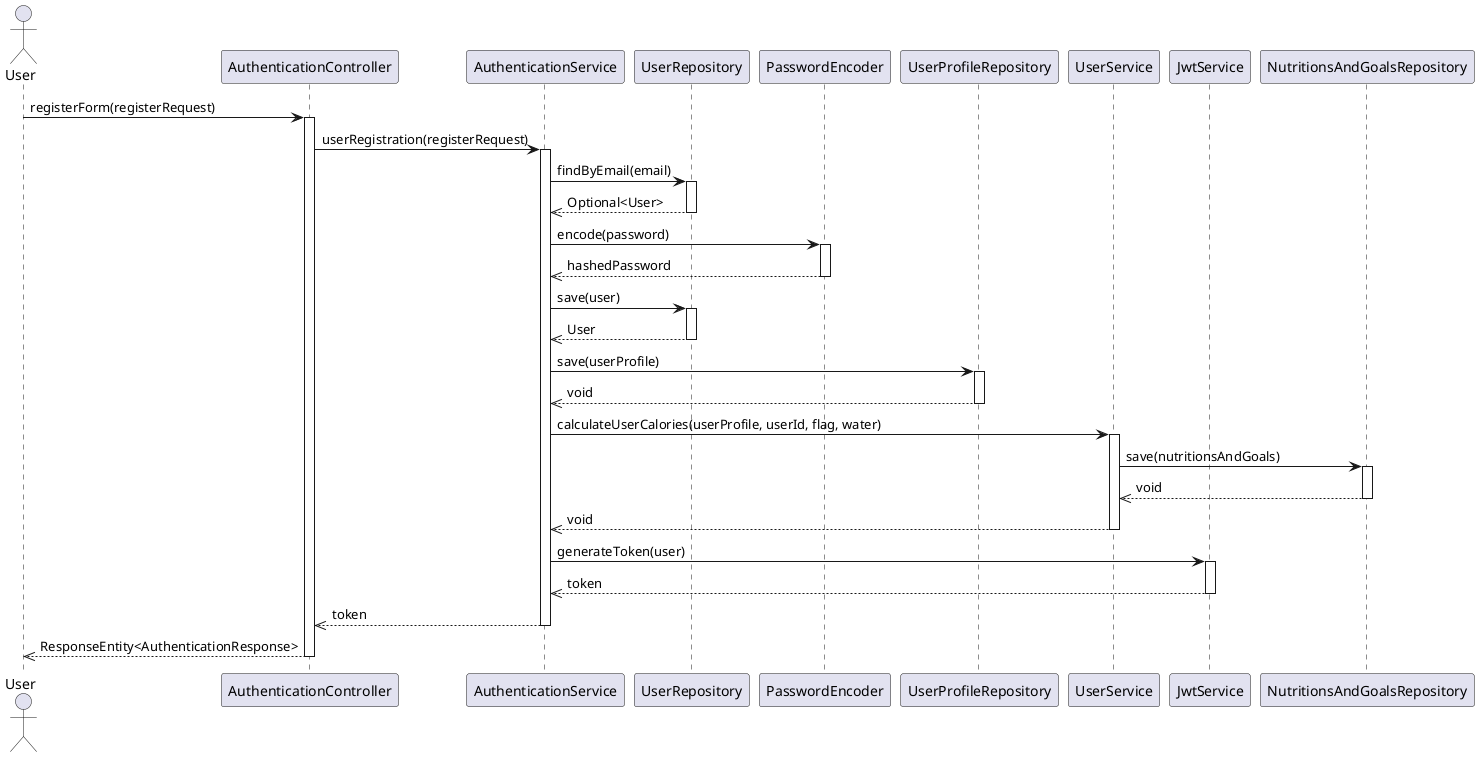@startuml
actor User
participant AuthenticationController
participant AuthenticationService
participant UserRepository
participant PasswordEncoder
participant UserProfileRepository
participant UserService
participant JwtService
participant NutritionsAndGoalsRepository

User -> AuthenticationController : registerForm(registerRequest)
activate AuthenticationController

AuthenticationController -> AuthenticationService : userRegistration(registerRequest)
activate AuthenticationService

AuthenticationService -> UserRepository : findByEmail(email)
activate UserRepository
UserRepository -->> AuthenticationService : Optional<User>
deactivate UserRepository

AuthenticationService -> PasswordEncoder : encode(password)
activate PasswordEncoder
PasswordEncoder -->> AuthenticationService : hashedPassword
deactivate PasswordEncoder

AuthenticationService -> UserRepository : save(user)
activate UserRepository
UserRepository -->> AuthenticationService : User
deactivate UserRepository

AuthenticationService -> UserProfileRepository : save(userProfile)
activate UserProfileRepository
UserProfileRepository -->> AuthenticationService : void
deactivate UserProfileRepository

AuthenticationService -> UserService : calculateUserCalories(userProfile, userId, flag, water)
activate UserService

UserService -> NutritionsAndGoalsRepository : save(nutritionsAndGoals)
activate NutritionsAndGoalsRepository
NutritionsAndGoalsRepository -->> UserService : void
deactivate NutritionsAndGoalsRepository

UserService -->> AuthenticationService : void
deactivate UserService

AuthenticationService -> JwtService : generateToken(user)
activate JwtService
JwtService -->> AuthenticationService : token
deactivate JwtService

AuthenticationService -->> AuthenticationController : token
deactivate AuthenticationService

AuthenticationController -->> User : ResponseEntity<AuthenticationResponse>
deactivate AuthenticationController
@enduml
